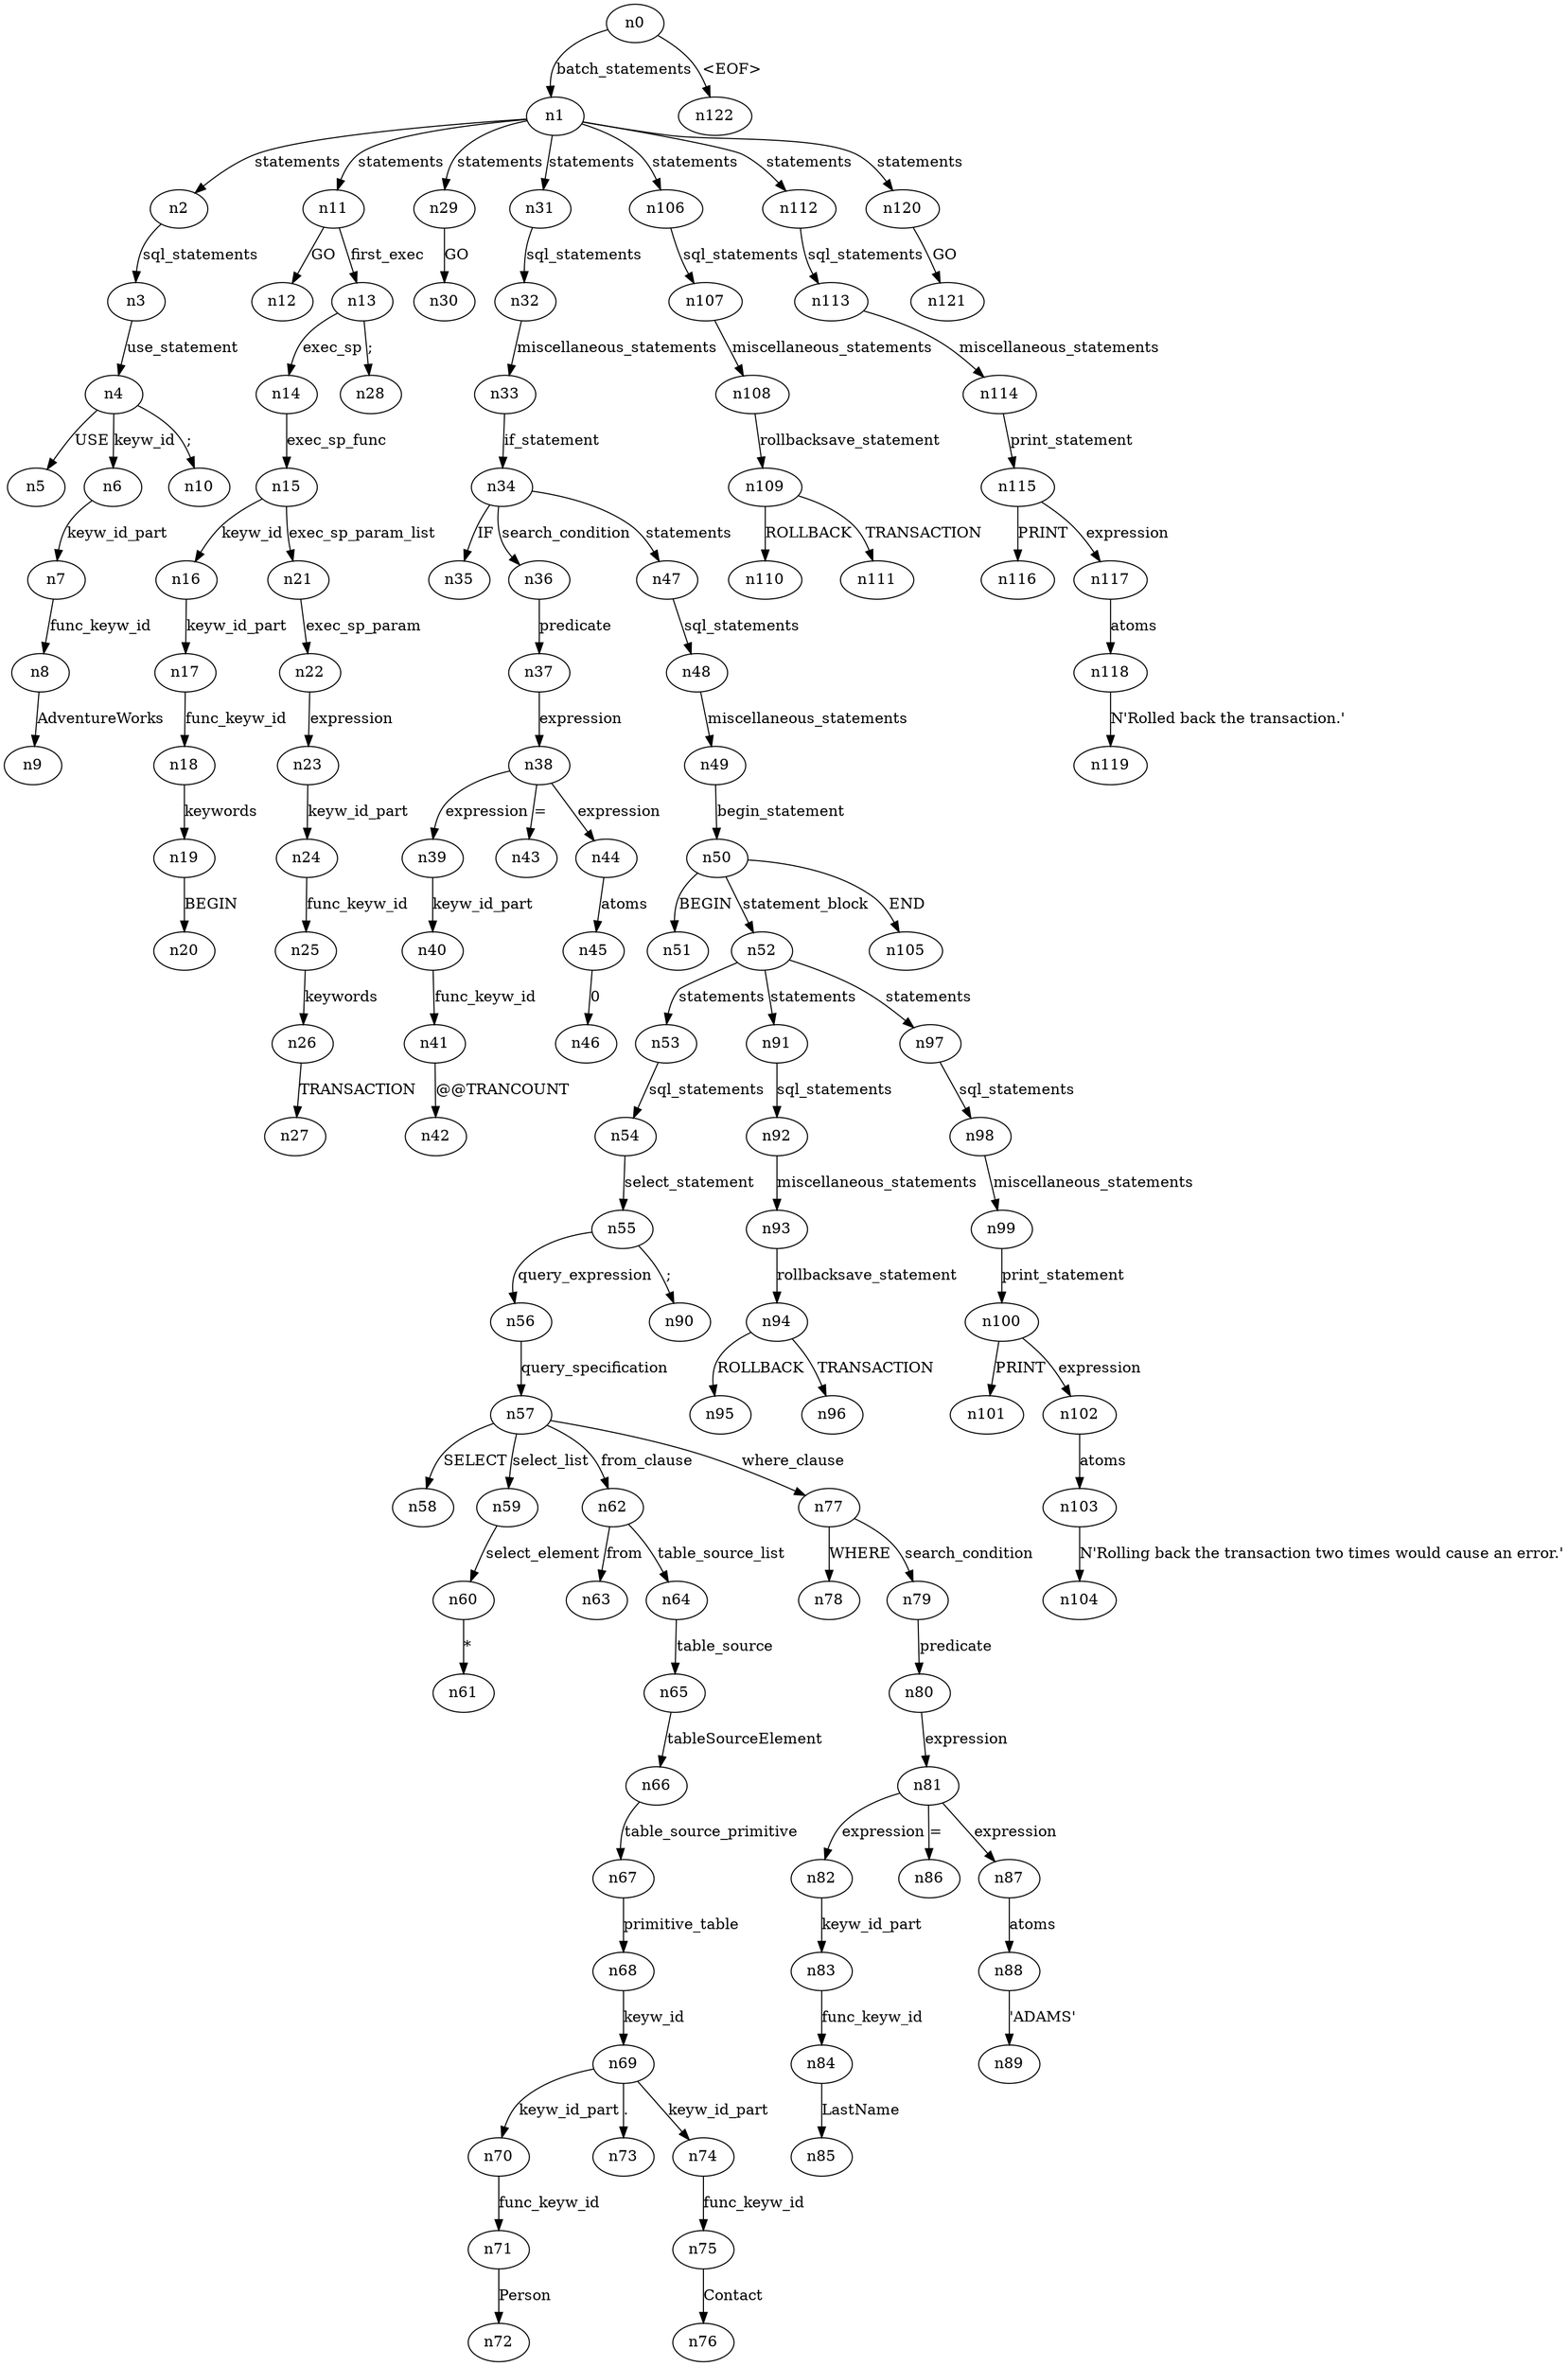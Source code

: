 digraph ParseTree {
  n0 -> n1 [label="batch_statements"];
  n1 -> n2 [label="statements"];
  n2 -> n3 [label="sql_statements"];
  n3 -> n4 [label="use_statement"];
  n4 -> n5 [label="USE"];
  n4 -> n6 [label="keyw_id"];
  n6 -> n7 [label="keyw_id_part"];
  n7 -> n8 [label="func_keyw_id"];
  n8 -> n9 [label="AdventureWorks"];
  n4 -> n10 [label=";"];
  n1 -> n11 [label="statements"];
  n11 -> n12 [label="GO"];
  n11 -> n13 [label="first_exec"];
  n13 -> n14 [label="exec_sp"];
  n14 -> n15 [label="exec_sp_func"];
  n15 -> n16 [label="keyw_id"];
  n16 -> n17 [label="keyw_id_part"];
  n17 -> n18 [label="func_keyw_id"];
  n18 -> n19 [label="keywords"];
  n19 -> n20 [label="BEGIN"];
  n15 -> n21 [label="exec_sp_param_list"];
  n21 -> n22 [label="exec_sp_param"];
  n22 -> n23 [label="expression"];
  n23 -> n24 [label="keyw_id_part"];
  n24 -> n25 [label="func_keyw_id"];
  n25 -> n26 [label="keywords"];
  n26 -> n27 [label="TRANSACTION"];
  n13 -> n28 [label=";"];
  n1 -> n29 [label="statements"];
  n29 -> n30 [label="GO"];
  n1 -> n31 [label="statements"];
  n31 -> n32 [label="sql_statements"];
  n32 -> n33 [label="miscellaneous_statements"];
  n33 -> n34 [label="if_statement"];
  n34 -> n35 [label="IF"];
  n34 -> n36 [label="search_condition"];
  n36 -> n37 [label="predicate"];
  n37 -> n38 [label="expression"];
  n38 -> n39 [label="expression"];
  n39 -> n40 [label="keyw_id_part"];
  n40 -> n41 [label="func_keyw_id"];
  n41 -> n42 [label="@@TRANCOUNT"];
  n38 -> n43 [label="="];
  n38 -> n44 [label="expression"];
  n44 -> n45 [label="atoms"];
  n45 -> n46 [label="0"];
  n34 -> n47 [label="statements"];
  n47 -> n48 [label="sql_statements"];
  n48 -> n49 [label="miscellaneous_statements"];
  n49 -> n50 [label="begin_statement"];
  n50 -> n51 [label="BEGIN"];
  n50 -> n52 [label="statement_block"];
  n52 -> n53 [label="statements"];
  n53 -> n54 [label="sql_statements"];
  n54 -> n55 [label="select_statement"];
  n55 -> n56 [label="query_expression"];
  n56 -> n57 [label="query_specification"];
  n57 -> n58 [label="SELECT"];
  n57 -> n59 [label="select_list"];
  n59 -> n60 [label="select_element"];
  n60 -> n61 [label="*"];
  n57 -> n62 [label="from_clause"];
  n62 -> n63 [label="from"];
  n62 -> n64 [label="table_source_list"];
  n64 -> n65 [label="table_source"];
  n65 -> n66 [label="tableSourceElement"];
  n66 -> n67 [label="table_source_primitive"];
  n67 -> n68 [label="primitive_table"];
  n68 -> n69 [label="keyw_id"];
  n69 -> n70 [label="keyw_id_part"];
  n70 -> n71 [label="func_keyw_id"];
  n71 -> n72 [label="Person"];
  n69 -> n73 [label="."];
  n69 -> n74 [label="keyw_id_part"];
  n74 -> n75 [label="func_keyw_id"];
  n75 -> n76 [label="Contact"];
  n57 -> n77 [label="where_clause"];
  n77 -> n78 [label="WHERE"];
  n77 -> n79 [label="search_condition"];
  n79 -> n80 [label="predicate"];
  n80 -> n81 [label="expression"];
  n81 -> n82 [label="expression"];
  n82 -> n83 [label="keyw_id_part"];
  n83 -> n84 [label="func_keyw_id"];
  n84 -> n85 [label="LastName"];
  n81 -> n86 [label="="];
  n81 -> n87 [label="expression"];
  n87 -> n88 [label="atoms"];
  n88 -> n89 [label="'ADAMS'"];
  n55 -> n90 [label=";"];
  n52 -> n91 [label="statements"];
  n91 -> n92 [label="sql_statements"];
  n92 -> n93 [label="miscellaneous_statements"];
  n93 -> n94 [label="rollbacksave_statement"];
  n94 -> n95 [label="ROLLBACK"];
  n94 -> n96 [label="TRANSACTION"];
  n52 -> n97 [label="statements"];
  n97 -> n98 [label="sql_statements"];
  n98 -> n99 [label="miscellaneous_statements"];
  n99 -> n100 [label="print_statement"];
  n100 -> n101 [label="PRINT"];
  n100 -> n102 [label="expression"];
  n102 -> n103 [label="atoms"];
  n103 -> n104 [label="N'Rolling back the transaction two times would cause an error.'"];
  n50 -> n105 [label="END"];
  n1 -> n106 [label="statements"];
  n106 -> n107 [label="sql_statements"];
  n107 -> n108 [label="miscellaneous_statements"];
  n108 -> n109 [label="rollbacksave_statement"];
  n109 -> n110 [label="ROLLBACK"];
  n109 -> n111 [label="TRANSACTION"];
  n1 -> n112 [label="statements"];
  n112 -> n113 [label="sql_statements"];
  n113 -> n114 [label="miscellaneous_statements"];
  n114 -> n115 [label="print_statement"];
  n115 -> n116 [label="PRINT"];
  n115 -> n117 [label="expression"];
  n117 -> n118 [label="atoms"];
  n118 -> n119 [label="N'Rolled back the transaction.'"];
  n1 -> n120 [label="statements"];
  n120 -> n121 [label="GO"];
  n0 -> n122 [label="<EOF>"];
}